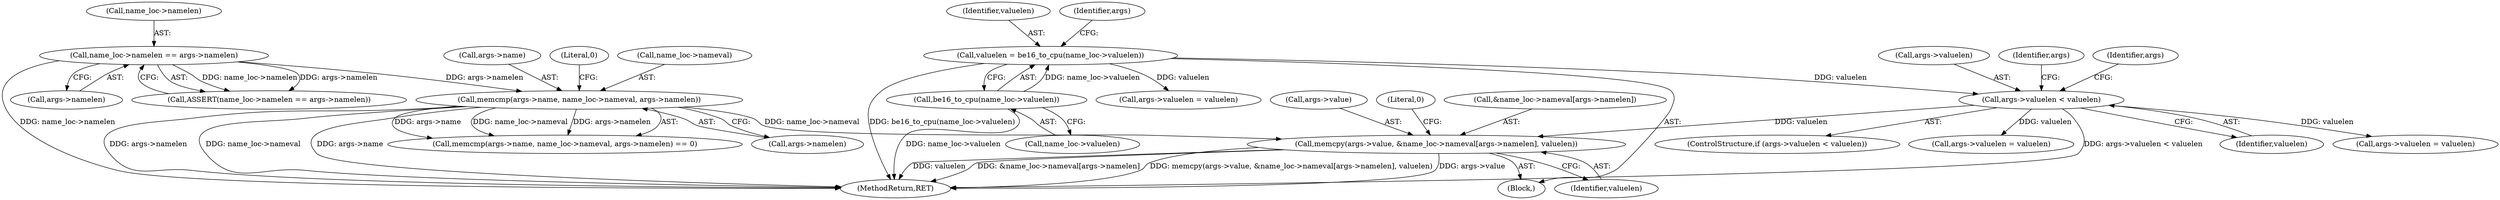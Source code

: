 digraph "0_linux_8275cdd0e7ac550dcce2b3ef6d2fb3b808c1ae59_5@API" {
"1000224" [label="(Call,memcpy(args->value, &name_loc->nameval[args->namelen], valuelen))"];
"1000173" [label="(Call,memcmp(args->name, name_loc->nameval, args->namelen))"];
"1000164" [label="(Call,name_loc->namelen == args->namelen)"];
"1000205" [label="(Call,args->valuelen < valuelen)"];
"1000184" [label="(Call,valuelen = be16_to_cpu(name_loc->valuelen))"];
"1000186" [label="(Call,be16_to_cpu(name_loc->valuelen))"];
"1000206" [label="(Call,args->valuelen)"];
"1000184" [label="(Call,valuelen = be16_to_cpu(name_loc->valuelen))"];
"1000219" [label="(Call,args->valuelen = valuelen)"];
"1000204" [label="(ControlStructure,if (args->valuelen < valuelen))"];
"1000163" [label="(Call,ASSERT(name_loc->namelen == args->namelen))"];
"1000340" [label="(MethodReturn,RET)"];
"1000221" [label="(Identifier,args)"];
"1000197" [label="(Call,args->valuelen = valuelen)"];
"1000180" [label="(Call,args->namelen)"];
"1000225" [label="(Call,args->value)"];
"1000205" [label="(Call,args->valuelen < valuelen)"];
"1000174" [label="(Call,args->name)"];
"1000236" [label="(Identifier,valuelen)"];
"1000213" [label="(Identifier,args)"];
"1000193" [label="(Identifier,args)"];
"1000173" [label="(Call,memcmp(args->name, name_loc->nameval, args->namelen))"];
"1000186" [label="(Call,be16_to_cpu(name_loc->valuelen))"];
"1000168" [label="(Call,args->namelen)"];
"1000187" [label="(Call,name_loc->valuelen)"];
"1000211" [label="(Call,args->valuelen = valuelen)"];
"1000165" [label="(Call,name_loc->namelen)"];
"1000224" [label="(Call,memcpy(args->value, &name_loc->nameval[args->namelen], valuelen))"];
"1000339" [label="(Literal,0)"];
"1000172" [label="(Call,memcmp(args->name, name_loc->nameval, args->namelen) == 0)"];
"1000183" [label="(Literal,0)"];
"1000228" [label="(Call,&name_loc->nameval[args->namelen])"];
"1000185" [label="(Identifier,valuelen)"];
"1000177" [label="(Call,name_loc->nameval)"];
"1000209" [label="(Identifier,valuelen)"];
"1000155" [label="(Block,)"];
"1000164" [label="(Call,name_loc->namelen == args->namelen)"];
"1000224" -> "1000155"  [label="AST: "];
"1000224" -> "1000236"  [label="CFG: "];
"1000225" -> "1000224"  [label="AST: "];
"1000228" -> "1000224"  [label="AST: "];
"1000236" -> "1000224"  [label="AST: "];
"1000339" -> "1000224"  [label="CFG: "];
"1000224" -> "1000340"  [label="DDG: args->value"];
"1000224" -> "1000340"  [label="DDG: valuelen"];
"1000224" -> "1000340"  [label="DDG: &name_loc->nameval[args->namelen]"];
"1000224" -> "1000340"  [label="DDG: memcpy(args->value, &name_loc->nameval[args->namelen], valuelen)"];
"1000173" -> "1000224"  [label="DDG: name_loc->nameval"];
"1000205" -> "1000224"  [label="DDG: valuelen"];
"1000173" -> "1000172"  [label="AST: "];
"1000173" -> "1000180"  [label="CFG: "];
"1000174" -> "1000173"  [label="AST: "];
"1000177" -> "1000173"  [label="AST: "];
"1000180" -> "1000173"  [label="AST: "];
"1000183" -> "1000173"  [label="CFG: "];
"1000173" -> "1000340"  [label="DDG: args->namelen"];
"1000173" -> "1000340"  [label="DDG: name_loc->nameval"];
"1000173" -> "1000340"  [label="DDG: args->name"];
"1000173" -> "1000172"  [label="DDG: args->name"];
"1000173" -> "1000172"  [label="DDG: name_loc->nameval"];
"1000173" -> "1000172"  [label="DDG: args->namelen"];
"1000164" -> "1000173"  [label="DDG: args->namelen"];
"1000164" -> "1000163"  [label="AST: "];
"1000164" -> "1000168"  [label="CFG: "];
"1000165" -> "1000164"  [label="AST: "];
"1000168" -> "1000164"  [label="AST: "];
"1000163" -> "1000164"  [label="CFG: "];
"1000164" -> "1000340"  [label="DDG: name_loc->namelen"];
"1000164" -> "1000163"  [label="DDG: name_loc->namelen"];
"1000164" -> "1000163"  [label="DDG: args->namelen"];
"1000205" -> "1000204"  [label="AST: "];
"1000205" -> "1000209"  [label="CFG: "];
"1000206" -> "1000205"  [label="AST: "];
"1000209" -> "1000205"  [label="AST: "];
"1000213" -> "1000205"  [label="CFG: "];
"1000221" -> "1000205"  [label="CFG: "];
"1000205" -> "1000340"  [label="DDG: args->valuelen < valuelen"];
"1000184" -> "1000205"  [label="DDG: valuelen"];
"1000205" -> "1000211"  [label="DDG: valuelen"];
"1000205" -> "1000219"  [label="DDG: valuelen"];
"1000184" -> "1000155"  [label="AST: "];
"1000184" -> "1000186"  [label="CFG: "];
"1000185" -> "1000184"  [label="AST: "];
"1000186" -> "1000184"  [label="AST: "];
"1000193" -> "1000184"  [label="CFG: "];
"1000184" -> "1000340"  [label="DDG: be16_to_cpu(name_loc->valuelen)"];
"1000186" -> "1000184"  [label="DDG: name_loc->valuelen"];
"1000184" -> "1000197"  [label="DDG: valuelen"];
"1000186" -> "1000187"  [label="CFG: "];
"1000187" -> "1000186"  [label="AST: "];
"1000186" -> "1000340"  [label="DDG: name_loc->valuelen"];
}
